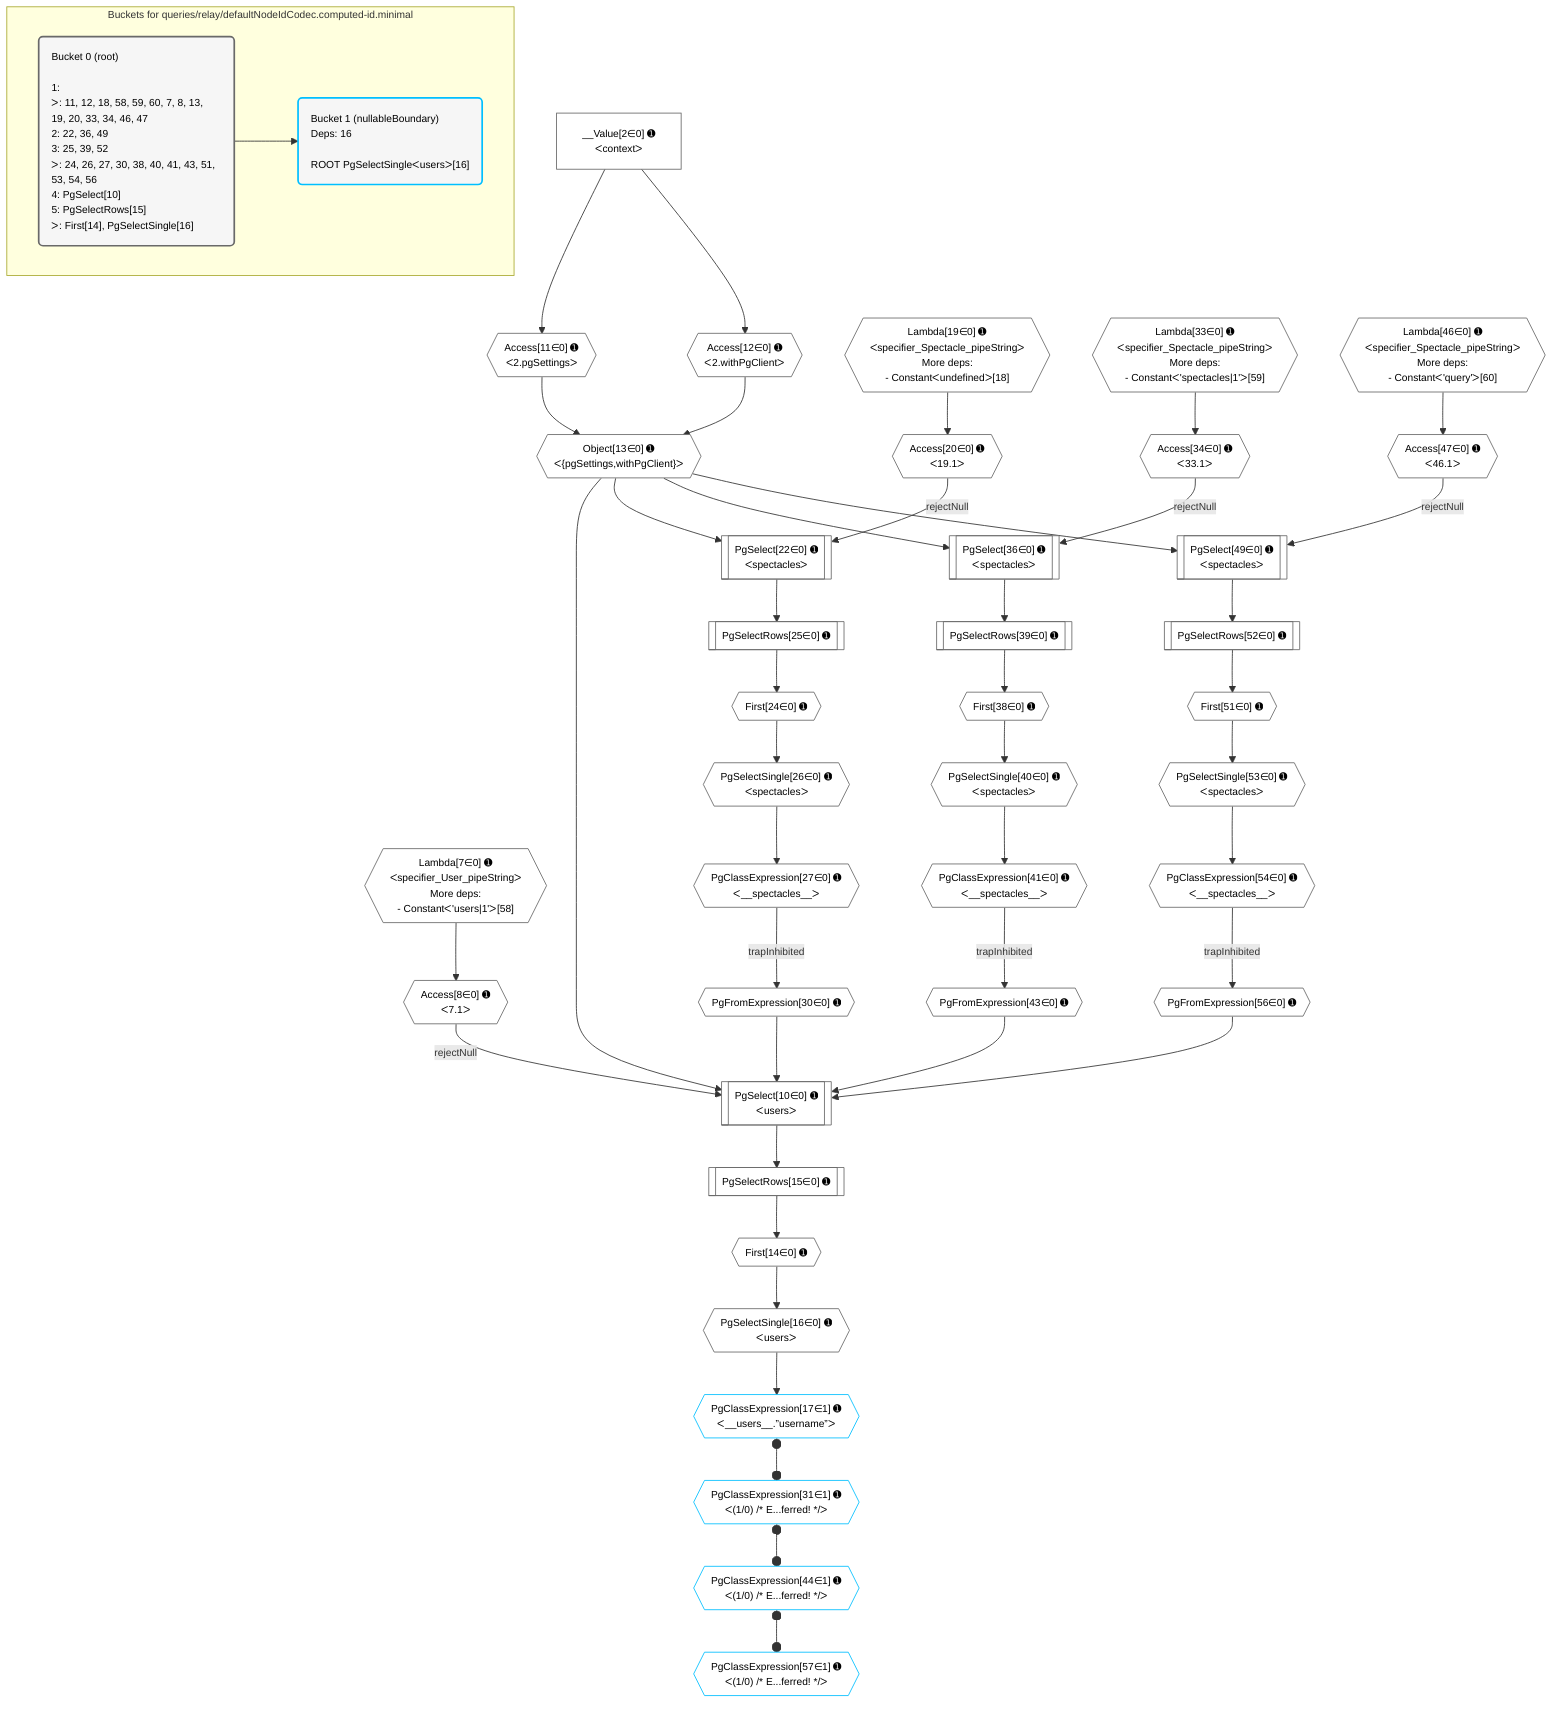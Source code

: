 %%{init: {'themeVariables': { 'fontSize': '12px'}}}%%
graph TD
    classDef path fill:#eee,stroke:#000,color:#000
    classDef plan fill:#fff,stroke-width:1px,color:#000
    classDef itemplan fill:#fff,stroke-width:2px,color:#000
    classDef unbatchedplan fill:#dff,stroke-width:1px,color:#000
    classDef sideeffectplan fill:#fcc,stroke-width:2px,color:#000
    classDef bucket fill:#f6f6f6,color:#000,stroke-width:2px,text-align:left

    subgraph "Buckets for queries/relay/defaultNodeIdCodec.computed-id.minimal"
    Bucket0("Bucket 0 (root)<br /><br />1: <br />ᐳ: 11, 12, 18, 58, 59, 60, 7, 8, 13, 19, 20, 33, 34, 46, 47<br />2: 22, 36, 49<br />3: 25, 39, 52<br />ᐳ: 24, 26, 27, 30, 38, 40, 41, 43, 51, 53, 54, 56<br />4: PgSelect[10]<br />5: PgSelectRows[15]<br />ᐳ: First[14], PgSelectSingle[16]"):::bucket
    Bucket1("Bucket 1 (nullableBoundary)<br />Deps: 16<br /><br />ROOT PgSelectSingleᐸusersᐳ[16]"):::bucket
    end
    Bucket0 --> Bucket1

    %% plan dependencies
    PgSelect10[["PgSelect[10∈0] ➊<br />ᐸusersᐳ"]]:::plan
    Object13{{"Object[13∈0] ➊<br />ᐸ{pgSettings,withPgClient}ᐳ"}}:::plan
    Access8{{"Access[8∈0] ➊<br />ᐸ7.1ᐳ"}}:::plan
    PgFromExpression30{{"PgFromExpression[30∈0] ➊"}}:::plan
    PgFromExpression43{{"PgFromExpression[43∈0] ➊"}}:::plan
    PgFromExpression56{{"PgFromExpression[56∈0] ➊"}}:::plan
    Access8 -->|rejectNull| PgSelect10
    Object13 & PgFromExpression30 & PgFromExpression43 & PgFromExpression56 --> PgSelect10
    Access11{{"Access[11∈0] ➊<br />ᐸ2.pgSettingsᐳ"}}:::plan
    Access12{{"Access[12∈0] ➊<br />ᐸ2.withPgClientᐳ"}}:::plan
    Access11 & Access12 --> Object13
    PgSelect22[["PgSelect[22∈0] ➊<br />ᐸspectaclesᐳ"]]:::plan
    Access20{{"Access[20∈0] ➊<br />ᐸ19.1ᐳ"}}:::plan
    Access20 -->|rejectNull| PgSelect22
    Object13 --> PgSelect22
    PgSelect36[["PgSelect[36∈0] ➊<br />ᐸspectaclesᐳ"]]:::plan
    Access34{{"Access[34∈0] ➊<br />ᐸ33.1ᐳ"}}:::plan
    Access34 -->|rejectNull| PgSelect36
    Object13 --> PgSelect36
    PgSelect49[["PgSelect[49∈0] ➊<br />ᐸspectaclesᐳ"]]:::plan
    Access47{{"Access[47∈0] ➊<br />ᐸ46.1ᐳ"}}:::plan
    Access47 -->|rejectNull| PgSelect49
    Object13 --> PgSelect49
    Lambda7{{"Lambda[7∈0] ➊<br />ᐸspecifier_User_pipeStringᐳ<br />More deps:<br />- Constantᐸ'users|1'ᐳ[58]"}}:::plan
    Lambda7 --> Access8
    __Value2["__Value[2∈0] ➊<br />ᐸcontextᐳ"]:::plan
    __Value2 --> Access11
    __Value2 --> Access12
    First14{{"First[14∈0] ➊"}}:::plan
    PgSelectRows15[["PgSelectRows[15∈0] ➊"]]:::plan
    PgSelectRows15 --> First14
    PgSelect10 --> PgSelectRows15
    PgSelectSingle16{{"PgSelectSingle[16∈0] ➊<br />ᐸusersᐳ"}}:::plan
    First14 --> PgSelectSingle16
    Lambda19{{"Lambda[19∈0] ➊<br />ᐸspecifier_Spectacle_pipeStringᐳ<br />More deps:<br />- Constantᐸundefinedᐳ[18]"}}:::plan
    Lambda19 --> Access20
    First24{{"First[24∈0] ➊"}}:::plan
    PgSelectRows25[["PgSelectRows[25∈0] ➊"]]:::plan
    PgSelectRows25 --> First24
    PgSelect22 --> PgSelectRows25
    PgSelectSingle26{{"PgSelectSingle[26∈0] ➊<br />ᐸspectaclesᐳ"}}:::plan
    First24 --> PgSelectSingle26
    PgClassExpression27{{"PgClassExpression[27∈0] ➊<br />ᐸ__spectacles__ᐳ"}}:::plan
    PgSelectSingle26 --> PgClassExpression27
    PgClassExpression27 -->|trapInhibited| PgFromExpression30
    Lambda33{{"Lambda[33∈0] ➊<br />ᐸspecifier_Spectacle_pipeStringᐳ<br />More deps:<br />- Constantᐸ'spectacles|1'ᐳ[59]"}}:::plan
    Lambda33 --> Access34
    First38{{"First[38∈0] ➊"}}:::plan
    PgSelectRows39[["PgSelectRows[39∈0] ➊"]]:::plan
    PgSelectRows39 --> First38
    PgSelect36 --> PgSelectRows39
    PgSelectSingle40{{"PgSelectSingle[40∈0] ➊<br />ᐸspectaclesᐳ"}}:::plan
    First38 --> PgSelectSingle40
    PgClassExpression41{{"PgClassExpression[41∈0] ➊<br />ᐸ__spectacles__ᐳ"}}:::plan
    PgSelectSingle40 --> PgClassExpression41
    PgClassExpression41 -->|trapInhibited| PgFromExpression43
    Lambda46{{"Lambda[46∈0] ➊<br />ᐸspecifier_Spectacle_pipeStringᐳ<br />More deps:<br />- Constantᐸ'query'ᐳ[60]"}}:::plan
    Lambda46 --> Access47
    First51{{"First[51∈0] ➊"}}:::plan
    PgSelectRows52[["PgSelectRows[52∈0] ➊"]]:::plan
    PgSelectRows52 --> First51
    PgSelect49 --> PgSelectRows52
    PgSelectSingle53{{"PgSelectSingle[53∈0] ➊<br />ᐸspectaclesᐳ"}}:::plan
    First51 --> PgSelectSingle53
    PgClassExpression54{{"PgClassExpression[54∈0] ➊<br />ᐸ__spectacles__ᐳ"}}:::plan
    PgSelectSingle53 --> PgClassExpression54
    PgClassExpression54 -->|trapInhibited| PgFromExpression56
    PgClassExpression17{{"PgClassExpression[17∈1] ➊<br />ᐸ__users__.”username”ᐳ"}}:::plan
    PgSelectSingle16 --> PgClassExpression17
    PgClassExpression31{{"PgClassExpression[31∈1] ➊<br />ᐸ(1/0) /* E...ferred! */ᐳ"}}:::plan
    PgClassExpression17 o--o PgClassExpression31
    PgClassExpression44{{"PgClassExpression[44∈1] ➊<br />ᐸ(1/0) /* E...ferred! */ᐳ"}}:::plan
    PgClassExpression31 o--o PgClassExpression44
    PgClassExpression57{{"PgClassExpression[57∈1] ➊<br />ᐸ(1/0) /* E...ferred! */ᐳ"}}:::plan
    PgClassExpression44 o--o PgClassExpression57

    %% define steps
    classDef bucket0 stroke:#696969
    class Bucket0,__Value2,Lambda7,Access8,PgSelect10,Access11,Access12,Object13,First14,PgSelectRows15,PgSelectSingle16,Lambda19,Access20,PgSelect22,First24,PgSelectRows25,PgSelectSingle26,PgClassExpression27,PgFromExpression30,Lambda33,Access34,PgSelect36,First38,PgSelectRows39,PgSelectSingle40,PgClassExpression41,PgFromExpression43,Lambda46,Access47,PgSelect49,First51,PgSelectRows52,PgSelectSingle53,PgClassExpression54,PgFromExpression56 bucket0
    classDef bucket1 stroke:#00bfff
    class Bucket1,PgClassExpression17,PgClassExpression31,PgClassExpression44,PgClassExpression57 bucket1